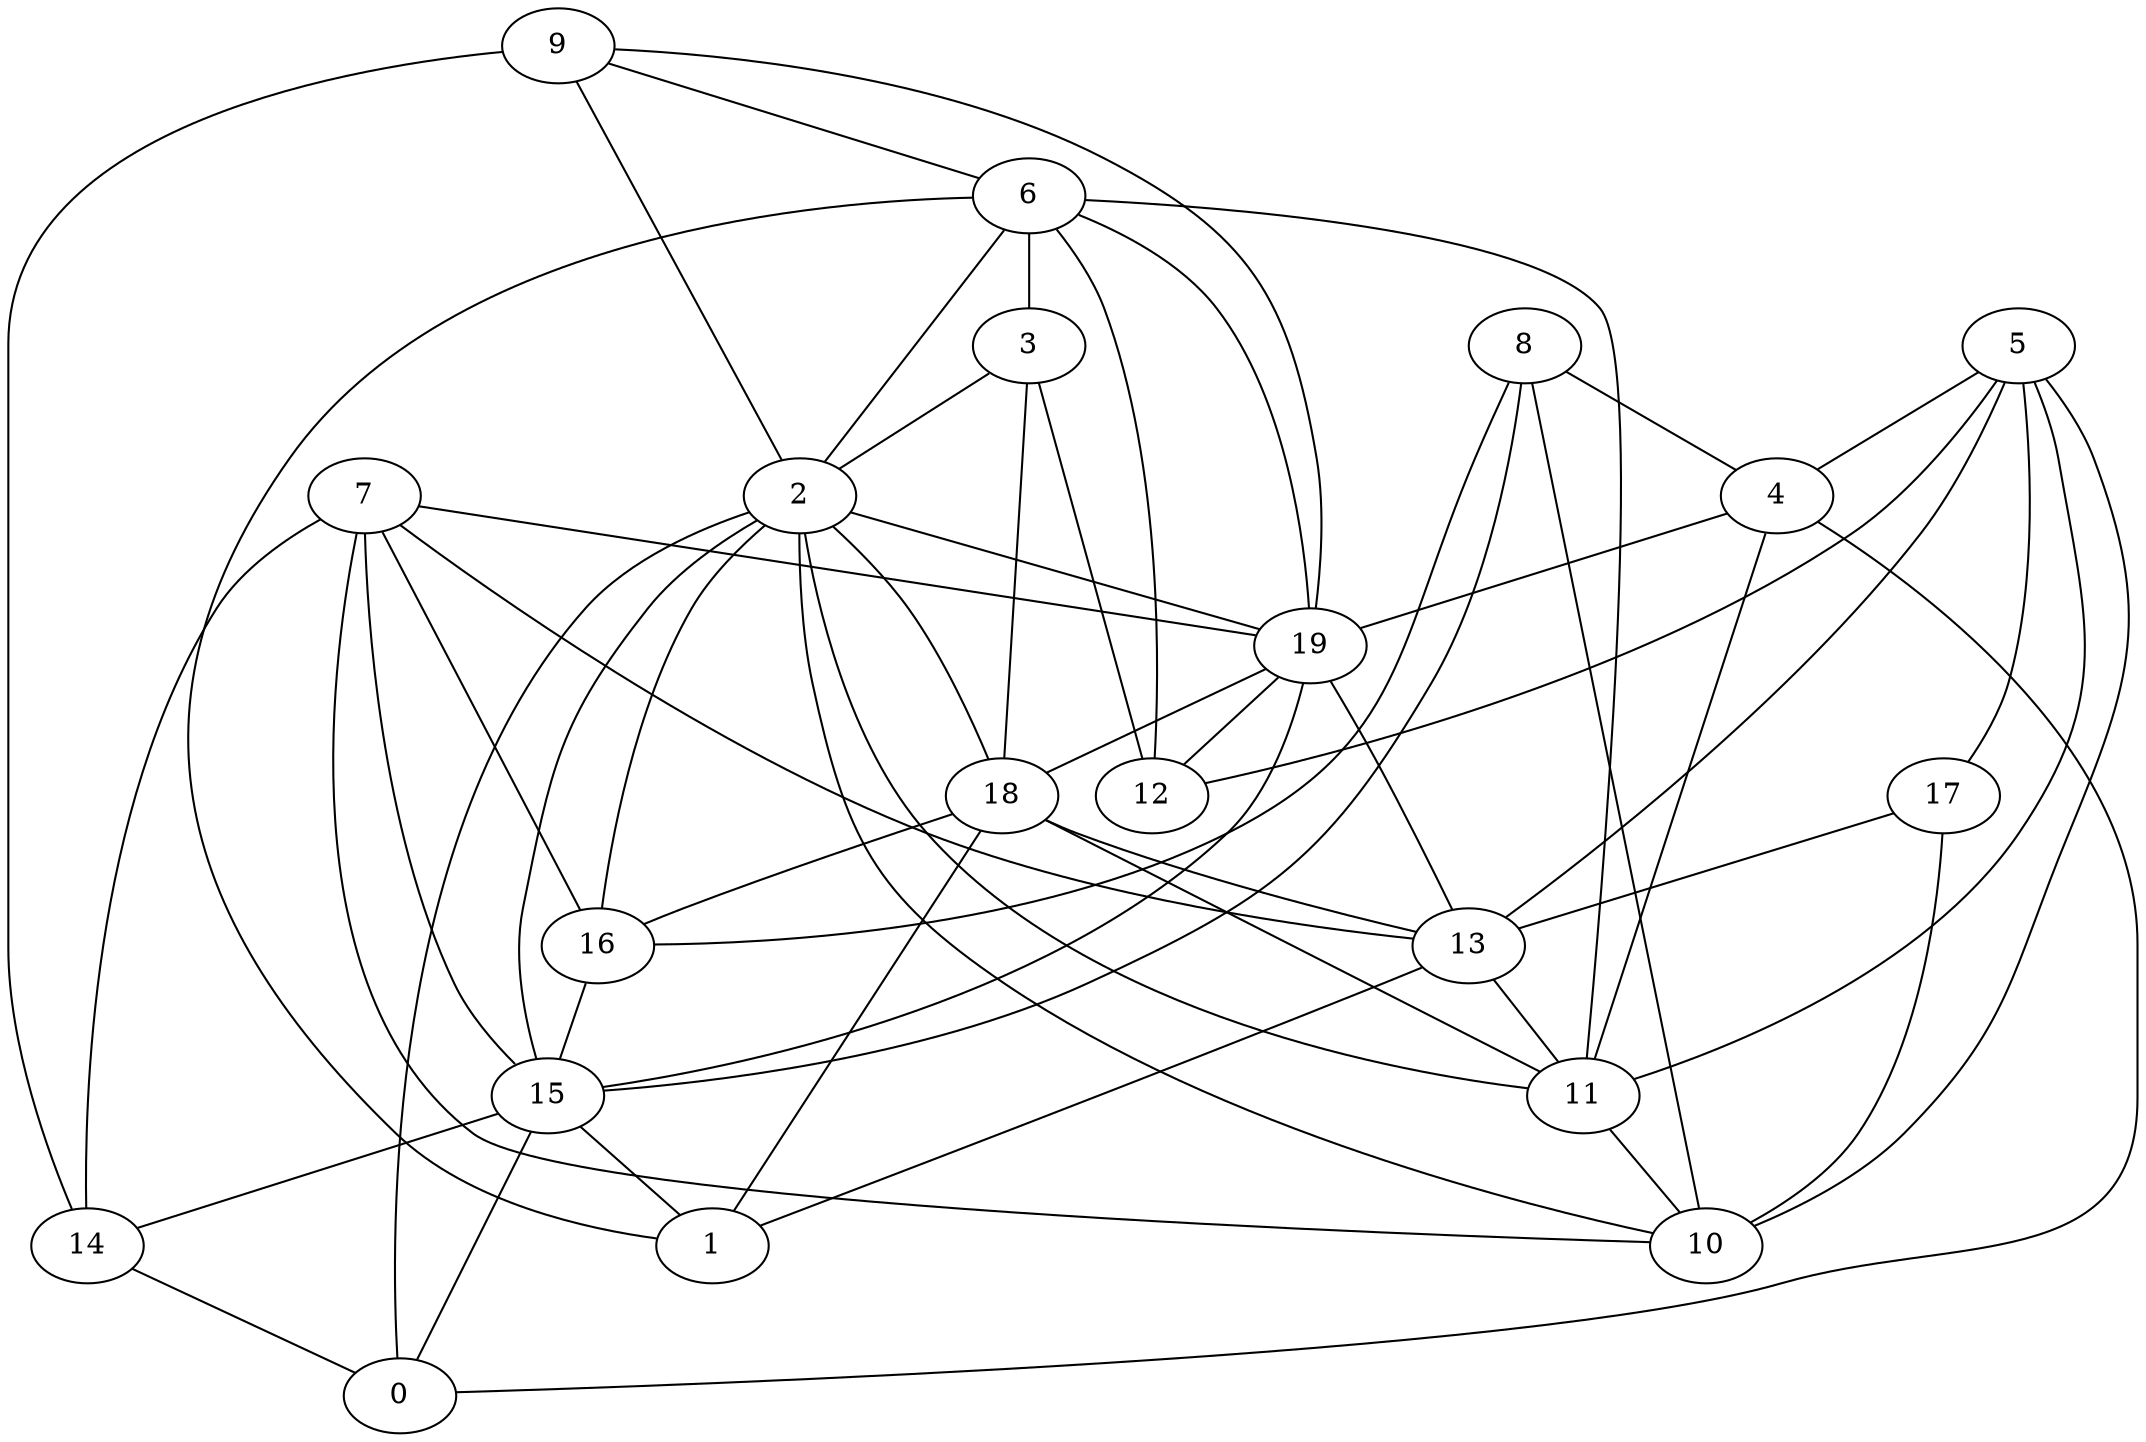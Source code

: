 digraph GG_graph {

subgraph G_graph {
edge [color = black]
"7" -> "14" [dir = none]
"7" -> "16" [dir = none]
"7" -> "19" [dir = none]
"7" -> "13" [dir = none]
"7" -> "15" [dir = none]
"7" -> "10" [dir = none]
"17" -> "13" [dir = none]
"17" -> "10" [dir = none]
"14" -> "0" [dir = none]
"8" -> "16" [dir = none]
"8" -> "4" [dir = none]
"8" -> "10" [dir = none]
"8" -> "15" [dir = none]
"5" -> "10" [dir = none]
"5" -> "17" [dir = none]
"5" -> "11" [dir = none]
"5" -> "12" [dir = none]
"5" -> "13" [dir = none]
"5" -> "4" [dir = none]
"2" -> "11" [dir = none]
"2" -> "0" [dir = none]
"2" -> "10" [dir = none]
"2" -> "15" [dir = none]
"2" -> "18" [dir = none]
"2" -> "19" [dir = none]
"2" -> "16" [dir = none]
"4" -> "0" [dir = none]
"4" -> "19" [dir = none]
"4" -> "11" [dir = none]
"19" -> "15" [dir = none]
"19" -> "18" [dir = none]
"19" -> "13" [dir = none]
"19" -> "12" [dir = none]
"6" -> "12" [dir = none]
"6" -> "11" [dir = none]
"6" -> "19" [dir = none]
"6" -> "2" [dir = none]
"6" -> "1" [dir = none]
"6" -> "3" [dir = none]
"9" -> "14" [dir = none]
"9" -> "6" [dir = none]
"9" -> "19" [dir = none]
"9" -> "2" [dir = none]
"3" -> "12" [dir = none]
"3" -> "18" [dir = none]
"3" -> "2" [dir = none]
"16" -> "15" [dir = none]
"13" -> "11" [dir = none]
"13" -> "1" [dir = none]
"15" -> "0" [dir = none]
"15" -> "1" [dir = none]
"15" -> "14" [dir = none]
"18" -> "11" [dir = none]
"18" -> "1" [dir = none]
"18" -> "16" [dir = none]
"18" -> "13" [dir = none]
"11" -> "10" [dir = none]
}

}

